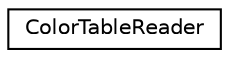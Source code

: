 digraph "Graphical Class Hierarchy"
{
 // LATEX_PDF_SIZE
  edge [fontname="Helvetica",fontsize="10",labelfontname="Helvetica",labelfontsize="10"];
  node [fontname="Helvetica",fontsize="10",shape=record];
  rankdir="LR";
  Node0 [label="ColorTableReader",height=0.2,width=0.4,color="black", fillcolor="white", style="filled",URL="$class_color_table_reader.html",tooltip=" "];
}
